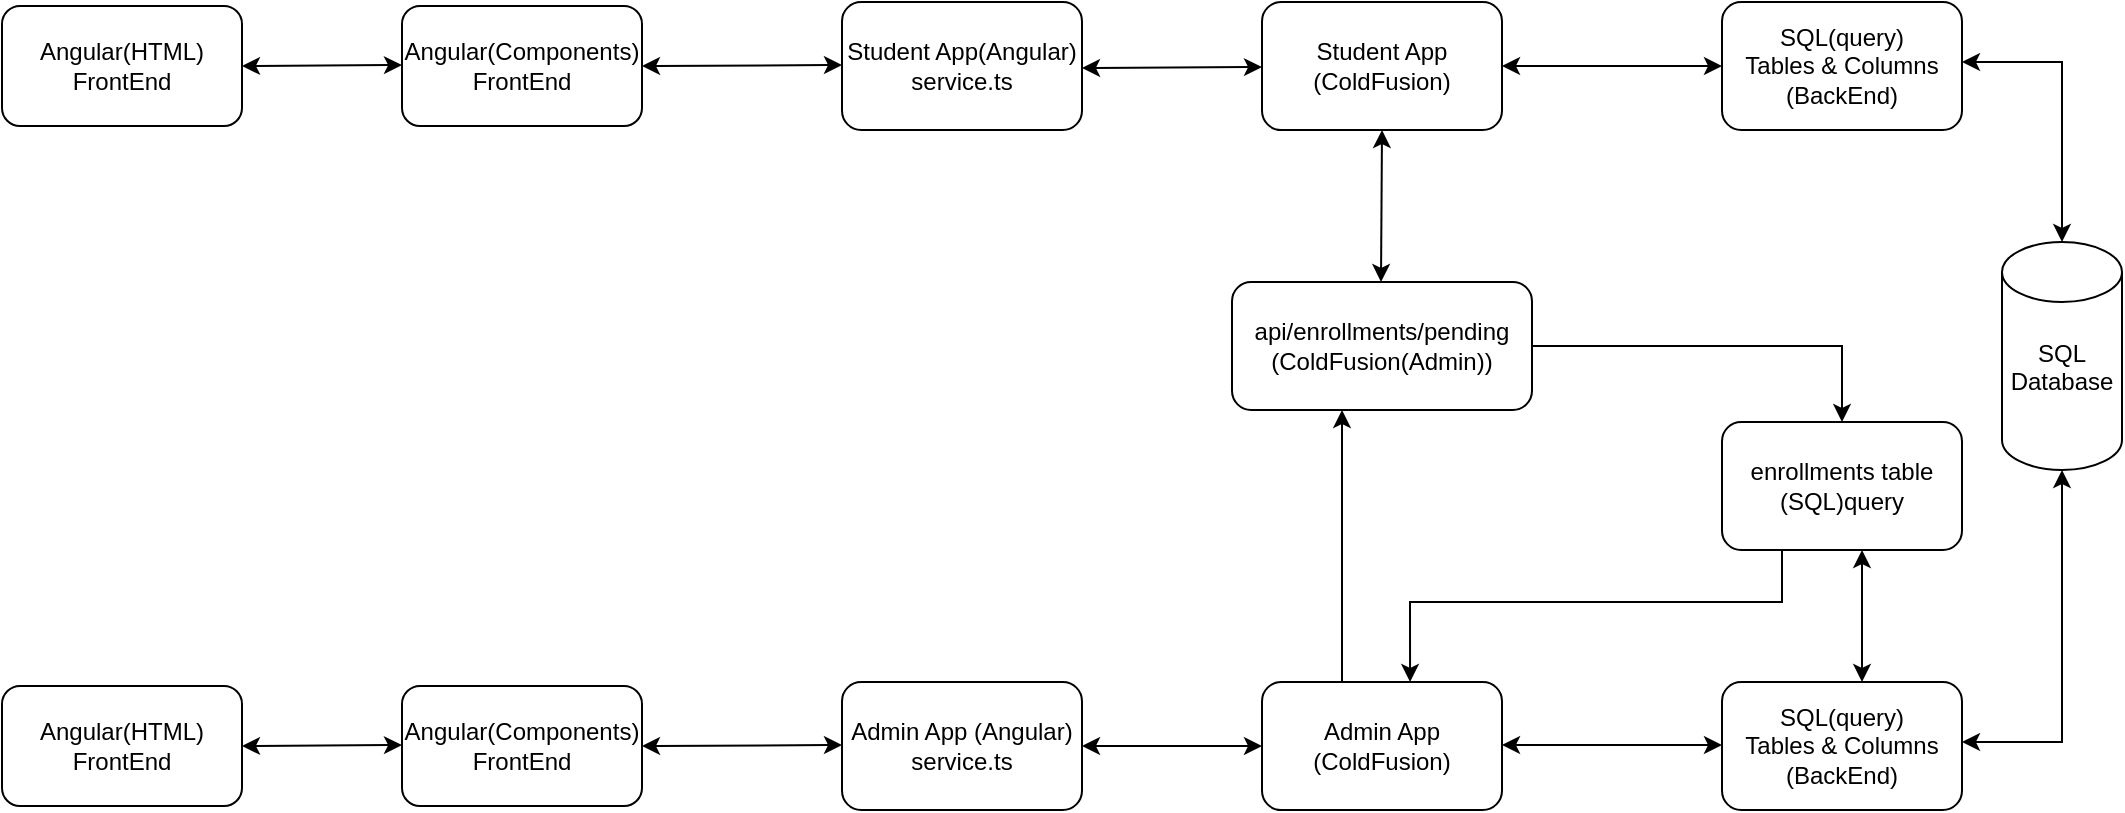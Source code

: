 <mxfile version="26.2.14">
  <diagram name="Page-1" id="GO2_FRx6fWmmjPUV9Lsz">
    <mxGraphModel dx="1042" dy="718" grid="1" gridSize="10" guides="1" tooltips="1" connect="1" arrows="1" fold="1" page="1" pageScale="1" pageWidth="1100" pageHeight="850" math="0" shadow="0">
      <root>
        <mxCell id="0" />
        <mxCell id="1" parent="0" />
        <mxCell id="jUA_TJZJbvLjzXfyUXkm-32" value="Student App(Angular)&lt;div&gt;service.ts&lt;/div&gt;" style="rounded=1;whiteSpace=wrap;html=1;" parent="1" vertex="1">
          <mxGeometry x="420" y="80" width="120" height="64" as="geometry" />
        </mxCell>
        <mxCell id="jUA_TJZJbvLjzXfyUXkm-33" value="Student App (ColdFusion)" style="rounded=1;whiteSpace=wrap;html=1;" parent="1" vertex="1">
          <mxGeometry x="630" y="80" width="120" height="64" as="geometry" />
        </mxCell>
        <mxCell id="jUA_TJZJbvLjzXfyUXkm-34" value="Admin App (Angular)&lt;div&gt;service.ts&lt;/div&gt;" style="rounded=1;whiteSpace=wrap;html=1;" parent="1" vertex="1">
          <mxGeometry x="420" y="420" width="120" height="64" as="geometry" />
        </mxCell>
        <mxCell id="jUA_TJZJbvLjzXfyUXkm-35" value="Admin App (ColdFusion)" style="rounded=1;whiteSpace=wrap;html=1;" parent="1" vertex="1">
          <mxGeometry x="630" y="420" width="120" height="64" as="geometry" />
        </mxCell>
        <mxCell id="jUA_TJZJbvLjzXfyUXkm-36" value="" style="edgeStyle=orthogonalEdgeStyle;rounded=0;orthogonalLoop=1;jettySize=auto;html=1;" parent="1" source="jUA_TJZJbvLjzXfyUXkm-37" target="jUA_TJZJbvLjzXfyUXkm-38" edge="1">
          <mxGeometry relative="1" as="geometry" />
        </mxCell>
        <mxCell id="jUA_TJZJbvLjzXfyUXkm-37" value="api/enrollments/pending&lt;br&gt;(ColdFusion(Admin))" style="rounded=1;whiteSpace=wrap;html=1;" parent="1" vertex="1">
          <mxGeometry x="615" y="220" width="150" height="64" as="geometry" />
        </mxCell>
        <mxCell id="jUA_TJZJbvLjzXfyUXkm-38" value="enrollments table&lt;div&gt;(SQL)query&lt;/div&gt;" style="whiteSpace=wrap;html=1;rounded=1;" parent="1" vertex="1">
          <mxGeometry x="860" y="290" width="120" height="64" as="geometry" />
        </mxCell>
        <mxCell id="jUA_TJZJbvLjzXfyUXkm-40" value="" style="endArrow=classic;html=1;rounded=0;exitX=0.25;exitY=1;exitDx=0;exitDy=0;entryX=0.617;entryY=0;entryDx=0;entryDy=0;entryPerimeter=0;" parent="1" source="jUA_TJZJbvLjzXfyUXkm-38" target="jUA_TJZJbvLjzXfyUXkm-35" edge="1">
          <mxGeometry width="50" height="50" relative="1" as="geometry">
            <mxPoint x="140" y="360" as="sourcePoint" />
            <mxPoint x="160" y="420" as="targetPoint" />
            <Array as="points">
              <mxPoint x="890" y="380" />
              <mxPoint x="704" y="380" />
            </Array>
          </mxGeometry>
        </mxCell>
        <mxCell id="jUA_TJZJbvLjzXfyUXkm-41" value="" style="endArrow=classic;html=1;rounded=0;" parent="1" edge="1">
          <mxGeometry width="50" height="50" relative="1" as="geometry">
            <mxPoint x="670" y="420" as="sourcePoint" />
            <mxPoint x="670" y="284" as="targetPoint" />
          </mxGeometry>
        </mxCell>
        <mxCell id="jUA_TJZJbvLjzXfyUXkm-44" value="SQL&lt;div&gt;Database&lt;br&gt;&lt;div&gt;&lt;br&gt;&lt;/div&gt;&lt;/div&gt;" style="shape=cylinder3;whiteSpace=wrap;html=1;boundedLbl=1;backgroundOutline=1;size=15;" parent="1" vertex="1">
          <mxGeometry x="1000" y="200" width="60" height="114" as="geometry" />
        </mxCell>
        <mxCell id="jUA_TJZJbvLjzXfyUXkm-45" value="" style="endArrow=classic;startArrow=classic;html=1;rounded=0;entryX=0;entryY=0.5;entryDx=0;entryDy=0;" parent="1" target="jUA_TJZJbvLjzXfyUXkm-35" edge="1">
          <mxGeometry width="50" height="50" relative="1" as="geometry">
            <mxPoint x="540" y="452" as="sourcePoint" />
            <mxPoint x="337" y="449.49" as="targetPoint" />
          </mxGeometry>
        </mxCell>
        <mxCell id="jUA_TJZJbvLjzXfyUXkm-46" value="" style="endArrow=classic;startArrow=classic;html=1;rounded=0;entryX=0;entryY=0.508;entryDx=0;entryDy=0;entryPerimeter=0;" parent="1" target="jUA_TJZJbvLjzXfyUXkm-33" edge="1">
          <mxGeometry width="50" height="50" relative="1" as="geometry">
            <mxPoint x="540" y="113" as="sourcePoint" />
            <mxPoint x="335" y="110.5" as="targetPoint" />
          </mxGeometry>
        </mxCell>
        <mxCell id="jUA_TJZJbvLjzXfyUXkm-47" value="SQL(query)&lt;br&gt;Tables &amp;amp; Columns&lt;div&gt;(BackEnd)&lt;/div&gt;" style="rounded=1;whiteSpace=wrap;html=1;" parent="1" vertex="1">
          <mxGeometry x="860" y="80" width="120" height="64" as="geometry" />
        </mxCell>
        <mxCell id="jUA_TJZJbvLjzXfyUXkm-48" value="SQL(query)&lt;br&gt;Tables &amp;amp; Columns&lt;div&gt;(BackEnd)&lt;/div&gt;" style="rounded=1;whiteSpace=wrap;html=1;" parent="1" vertex="1">
          <mxGeometry x="860" y="420" width="120" height="64" as="geometry" />
        </mxCell>
        <mxCell id="jUA_TJZJbvLjzXfyUXkm-49" value="" style="endArrow=classic;startArrow=classic;html=1;rounded=0;entryX=0;entryY=0.5;entryDx=0;entryDy=0;exitX=1;exitY=0.5;exitDx=0;exitDy=0;exitPerimeter=0;" parent="1" source="jUA_TJZJbvLjzXfyUXkm-33" target="jUA_TJZJbvLjzXfyUXkm-47" edge="1">
          <mxGeometry width="50" height="50" relative="1" as="geometry">
            <mxPoint x="470" y="109.5" as="sourcePoint" />
            <mxPoint x="540" y="109.5" as="targetPoint" />
          </mxGeometry>
        </mxCell>
        <mxCell id="jUA_TJZJbvLjzXfyUXkm-50" value="" style="endArrow=classic;startArrow=classic;html=1;rounded=0;entryX=0;entryY=0.5;entryDx=0;entryDy=0;exitX=1;exitY=0.5;exitDx=0;exitDy=0;exitPerimeter=0;" parent="1" edge="1">
          <mxGeometry width="50" height="50" relative="1" as="geometry">
            <mxPoint x="750" y="451.5" as="sourcePoint" />
            <mxPoint x="860" y="451.5" as="targetPoint" />
          </mxGeometry>
        </mxCell>
        <mxCell id="jUA_TJZJbvLjzXfyUXkm-51" value="" style="endArrow=classic;startArrow=classic;html=1;rounded=0;entryX=0.5;entryY=1;entryDx=0;entryDy=0;entryPerimeter=0;" parent="1" target="jUA_TJZJbvLjzXfyUXkm-44" edge="1">
          <mxGeometry width="50" height="50" relative="1" as="geometry">
            <mxPoint x="980" y="450" as="sourcePoint" />
            <mxPoint x="780" y="410" as="targetPoint" />
            <Array as="points">
              <mxPoint x="1030" y="450" />
            </Array>
          </mxGeometry>
        </mxCell>
        <mxCell id="jUA_TJZJbvLjzXfyUXkm-52" value="" style="endArrow=classic;startArrow=classic;html=1;rounded=0;entryX=0.5;entryY=0;entryDx=0;entryDy=0;entryPerimeter=0;" parent="1" target="jUA_TJZJbvLjzXfyUXkm-44" edge="1">
          <mxGeometry width="50" height="50" relative="1" as="geometry">
            <mxPoint x="980" y="110" as="sourcePoint" />
            <mxPoint x="800" y="60" as="targetPoint" />
            <Array as="points">
              <mxPoint x="1030" y="110" />
            </Array>
          </mxGeometry>
        </mxCell>
        <mxCell id="IrqCp5ZNCIfRvdIMDoYP-1" value="Angular(HTML)&lt;br&gt;FrontEnd" style="rounded=1;whiteSpace=wrap;html=1;" vertex="1" parent="1">
          <mxGeometry y="82" width="120" height="60" as="geometry" />
        </mxCell>
        <mxCell id="IrqCp5ZNCIfRvdIMDoYP-2" value="Angular(HTML)&lt;br&gt;FrontEnd" style="rounded=1;whiteSpace=wrap;html=1;" vertex="1" parent="1">
          <mxGeometry y="422" width="120" height="60" as="geometry" />
        </mxCell>
        <mxCell id="IrqCp5ZNCIfRvdIMDoYP-3" value="Angular(Components)&lt;div&gt;FrontEnd&lt;/div&gt;" style="rounded=1;whiteSpace=wrap;html=1;" vertex="1" parent="1">
          <mxGeometry x="200" y="422" width="120" height="60" as="geometry" />
        </mxCell>
        <mxCell id="IrqCp5ZNCIfRvdIMDoYP-4" value="Angular(Components)&lt;div&gt;FrontEnd&lt;/div&gt;" style="rounded=1;whiteSpace=wrap;html=1;" vertex="1" parent="1">
          <mxGeometry x="200" y="82" width="120" height="60" as="geometry" />
        </mxCell>
        <mxCell id="IrqCp5ZNCIfRvdIMDoYP-9" value="" style="endArrow=classic;startArrow=classic;html=1;rounded=0;exitX=1;exitY=0.5;exitDx=0;exitDy=0;" edge="1" parent="1" source="IrqCp5ZNCIfRvdIMDoYP-3">
          <mxGeometry width="50" height="50" relative="1" as="geometry">
            <mxPoint x="330" y="451.5" as="sourcePoint" />
            <mxPoint x="420" y="451.5" as="targetPoint" />
          </mxGeometry>
        </mxCell>
        <mxCell id="IrqCp5ZNCIfRvdIMDoYP-10" value="" style="endArrow=classic;startArrow=classic;html=1;rounded=0;exitX=1;exitY=0.5;exitDx=0;exitDy=0;" edge="1" parent="1" source="IrqCp5ZNCIfRvdIMDoYP-1">
          <mxGeometry width="50" height="50" relative="1" as="geometry">
            <mxPoint x="100" y="112" as="sourcePoint" />
            <mxPoint x="200" y="111.5" as="targetPoint" />
          </mxGeometry>
        </mxCell>
        <mxCell id="IrqCp5ZNCIfRvdIMDoYP-11" value="" style="endArrow=classic;startArrow=classic;html=1;rounded=0;exitX=1;exitY=0.5;exitDx=0;exitDy=0;" edge="1" parent="1">
          <mxGeometry width="50" height="50" relative="1" as="geometry">
            <mxPoint x="320" y="112" as="sourcePoint" />
            <mxPoint x="420" y="111.5" as="targetPoint" />
          </mxGeometry>
        </mxCell>
        <mxCell id="IrqCp5ZNCIfRvdIMDoYP-12" value="" style="endArrow=classic;startArrow=classic;html=1;rounded=0;exitX=1;exitY=0.5;exitDx=0;exitDy=0;" edge="1" parent="1" source="IrqCp5ZNCIfRvdIMDoYP-2">
          <mxGeometry width="50" height="50" relative="1" as="geometry">
            <mxPoint x="100" y="452" as="sourcePoint" />
            <mxPoint x="200" y="451.5" as="targetPoint" />
          </mxGeometry>
        </mxCell>
        <mxCell id="IrqCp5ZNCIfRvdIMDoYP-13" value="" style="endArrow=classic;startArrow=classic;html=1;rounded=0;" edge="1" parent="1">
          <mxGeometry width="50" height="50" relative="1" as="geometry">
            <mxPoint x="930" y="420" as="sourcePoint" />
            <mxPoint x="930" y="354" as="targetPoint" />
          </mxGeometry>
        </mxCell>
        <mxCell id="IrqCp5ZNCIfRvdIMDoYP-14" value="" style="endArrow=classic;startArrow=classic;html=1;rounded=0;entryX=0.5;entryY=1;entryDx=0;entryDy=0;" edge="1" parent="1" target="jUA_TJZJbvLjzXfyUXkm-33">
          <mxGeometry width="50" height="50" relative="1" as="geometry">
            <mxPoint x="689.5" y="220" as="sourcePoint" />
            <mxPoint x="689.5" y="150" as="targetPoint" />
          </mxGeometry>
        </mxCell>
      </root>
    </mxGraphModel>
  </diagram>
</mxfile>
